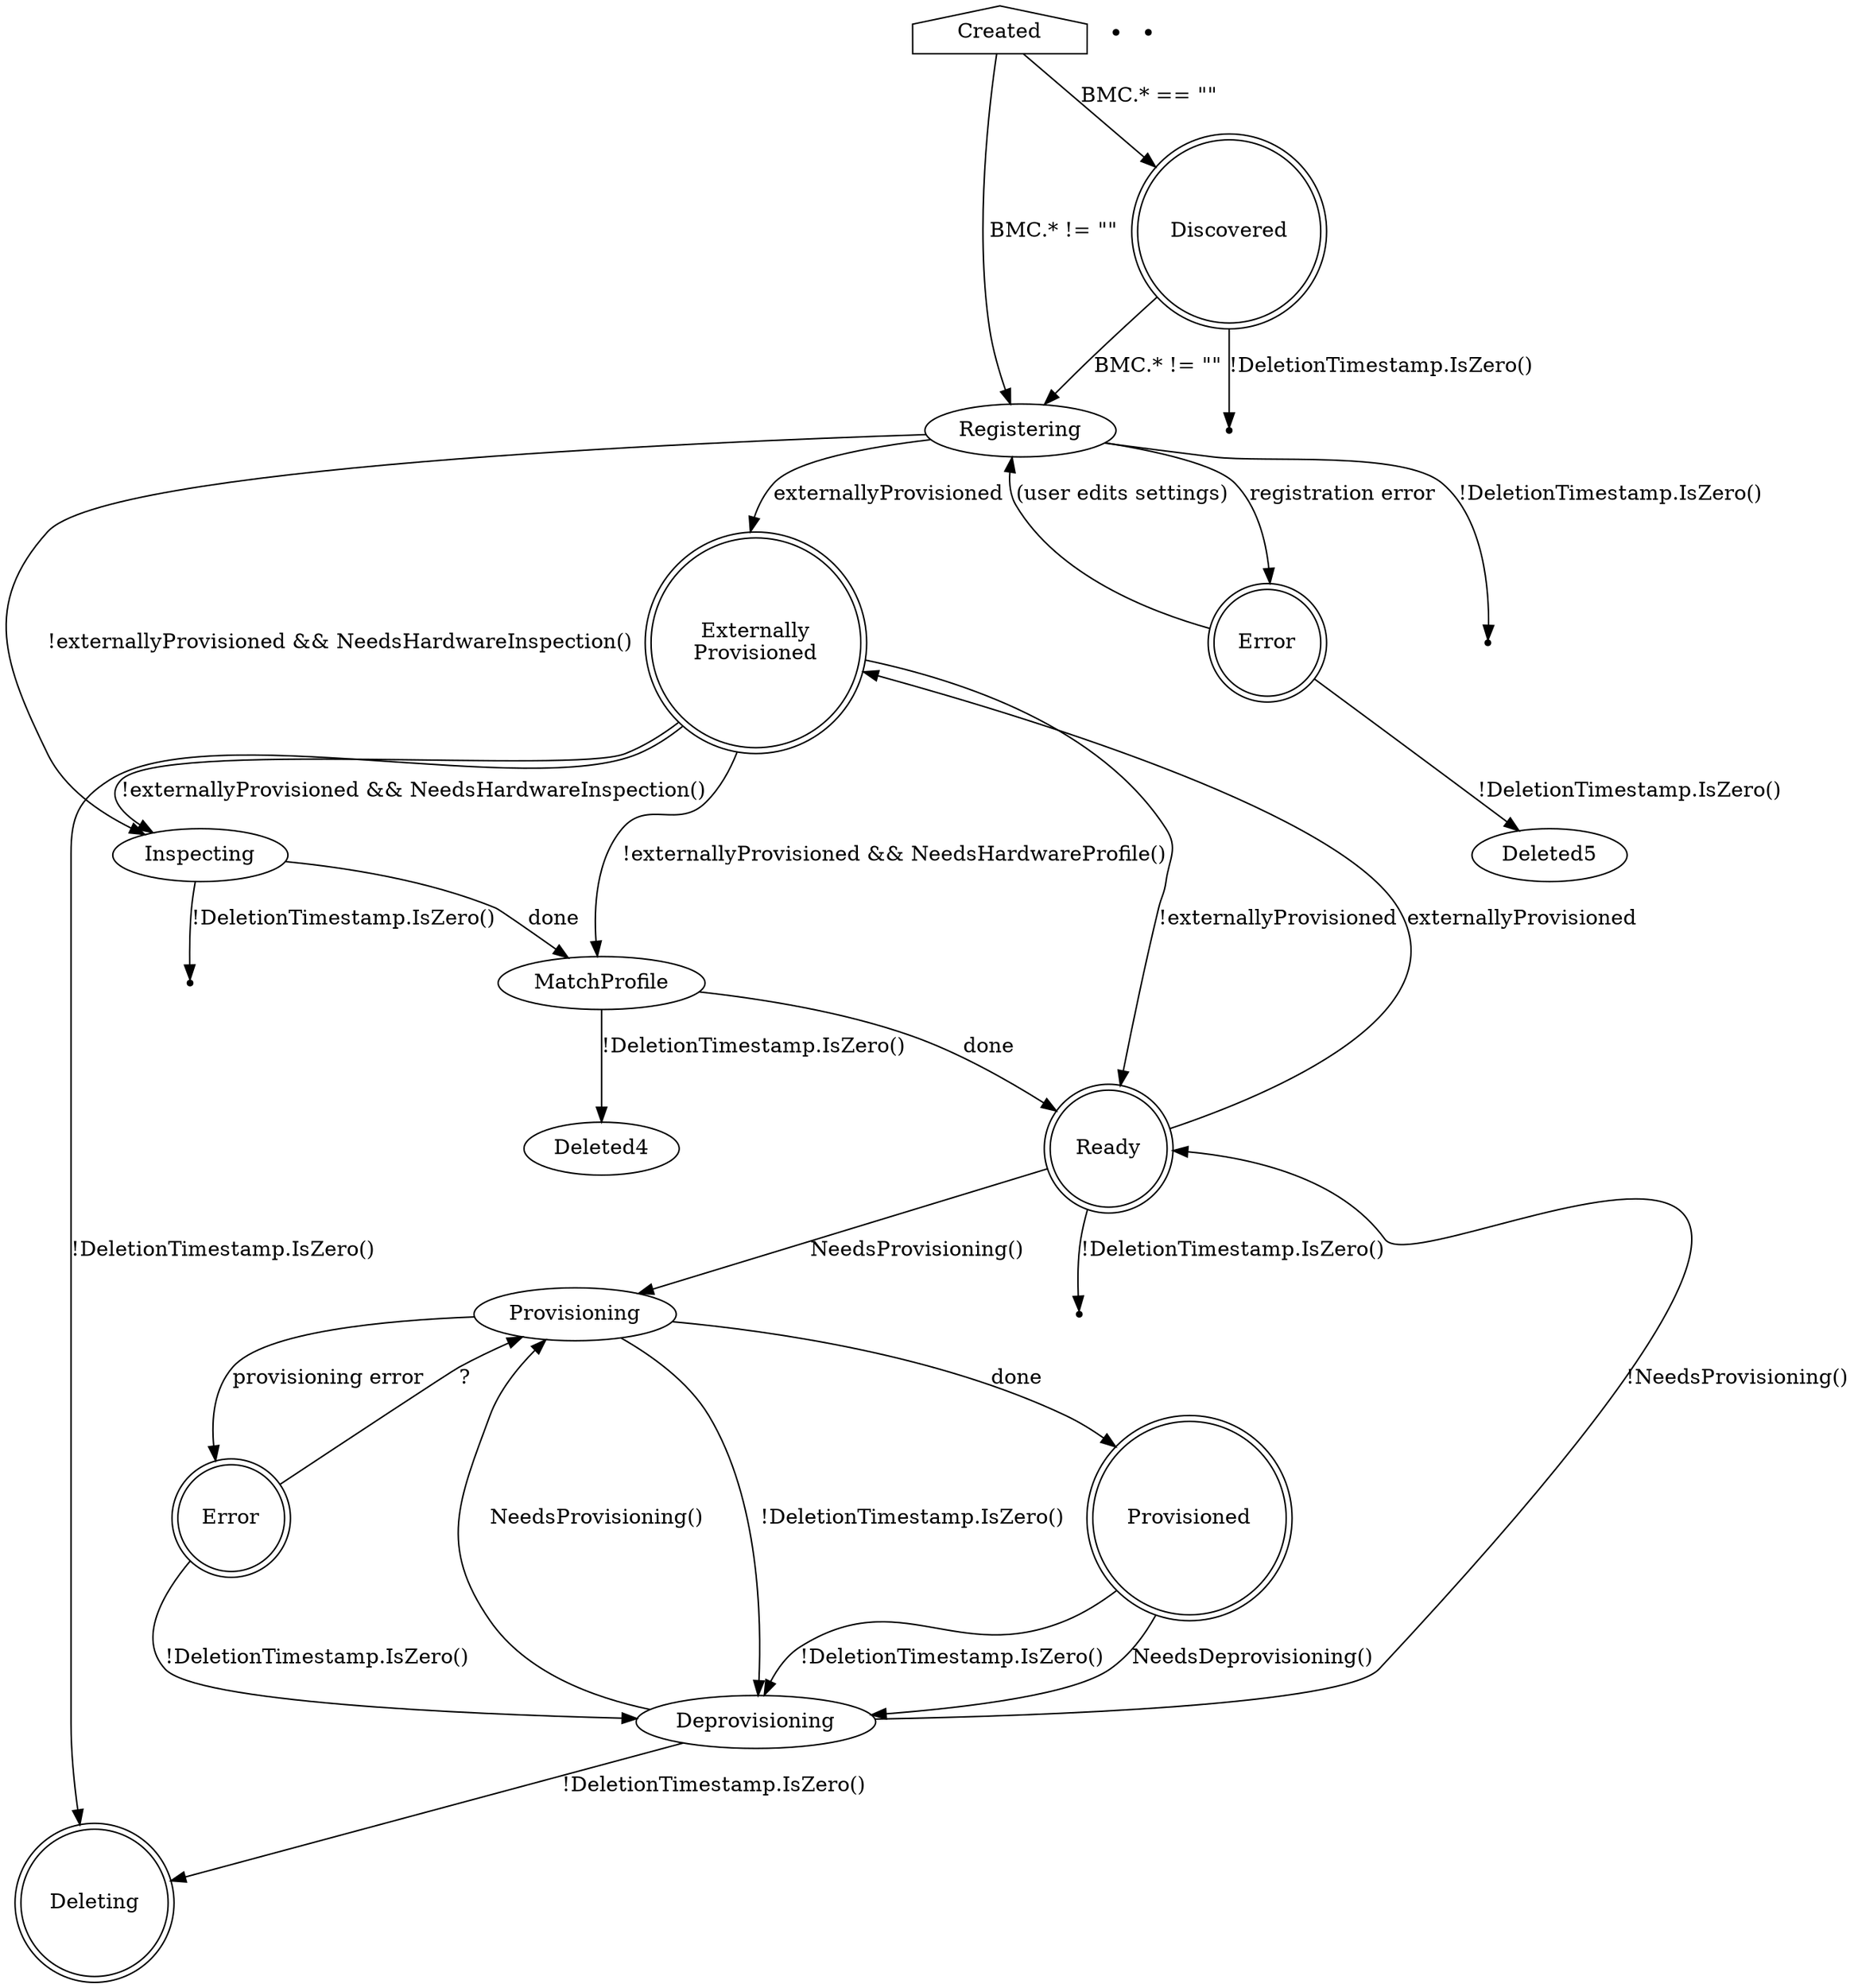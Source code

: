 digraph BaremetalHost {
    Created [shape=house]
    Created -> Discovered [label="BMC.* == \"\""]
    Created -> Registering [label="BMC.* != \"\""]

    Discovered [shape=doublecircle]
    Discovered -> Registering [label="BMC.* != \"\""]
    Discovered -> Deleting1 [label="!DeletionTimestamp.IsZero()"]

    Deleting1 [shape=point]

    ExternallyProvisioned [label="Externally\nProvisioned"]

    Registering -> Inspecting [label="!externallyProvisioned && NeedsHardwareInspection()"]
    Registering -> ExternallyProvisioned [label="externallyProvisioned"]
    Registering -> RegistrationError [shape=doublecircle label="registration error"]
    Registering -> Deleting2 [label="!DeletionTimestamp.IsZero()"]

    Deleting2 [shape=point]

    ExternallyProvisioned -> Inspecting [label="!externallyProvisioned && NeedsHardwareInspection()"]
    ExternallyProvisioned -> MatchProfile [label="!externallyProvisioned && NeedsHardwareProfile()"]
    ExternallyProvisioned -> Ready [label="!externallyProvisioned"]
    Ready -> ExternallyProvisioned [label="externallyProvisioned"]

    Inspecting -> MatchProfile [label="done"]
    Inspecting -> Deleting3 [label="!DeletionTimestamp.IsZero()"]

    Deleting3 [shape=point]

    MatchProfile -> Ready [label="done"]
    MatchProfile -> Deleted4 [label="!DeletionTimestamp.IsZero()"]

    Deleting4 [shape=point]

    RegistrationError [shape=doublecircle label="Error"]
    RegistrationError -> Registering [label="(user edits settings)"]
    RegistrationError -> Deleted5 [label="!DeletionTimestamp.IsZero()"]

    Deleting5 [shape=point]

    Ready [shape=doublecircle]
    Ready -> Provisioning [label="NeedsProvisioning()"]
    Ready -> Deleting6 [label="!DeletionTimestamp.IsZero()"]

    Deleting6 [shape=point]

    Provisioning -> Provisioned [label=done]
    Provisioning -> ProvisioningError [label="provisioning error"]
    Provisioning -> Deprovisioning [label="!DeletionTimestamp.IsZero()"]

    ProvisioningError [shape=doublecircle label="Error"]
    ProvisioningError -> Provisioning [label="?"]
    ProvisioningError -> Deprovisioning [label="!DeletionTimestamp.IsZero()"]

    Provisioned [shape=doublecircle]
    Provisioned -> Deprovisioning [label="NeedsDeprovisioning()"]
    Provisioned -> Deprovisioning [label="!DeletionTimestamp.IsZero()"]

    ExternallyProvisioned [shape=doublecircle]
    ExternallyProvisioned -> Deleting [label="!DeletionTimestamp.IsZero()"]

    Deprovisioning -> Provisioning [label="NeedsProvisioning()"]
    Deprovisioning -> Ready [label="!NeedsProvisioning()"]
    Deprovisioning -> Deleting [label="!DeletionTimestamp.IsZero()"]

    Deleting [shape=doublecircle]
}
